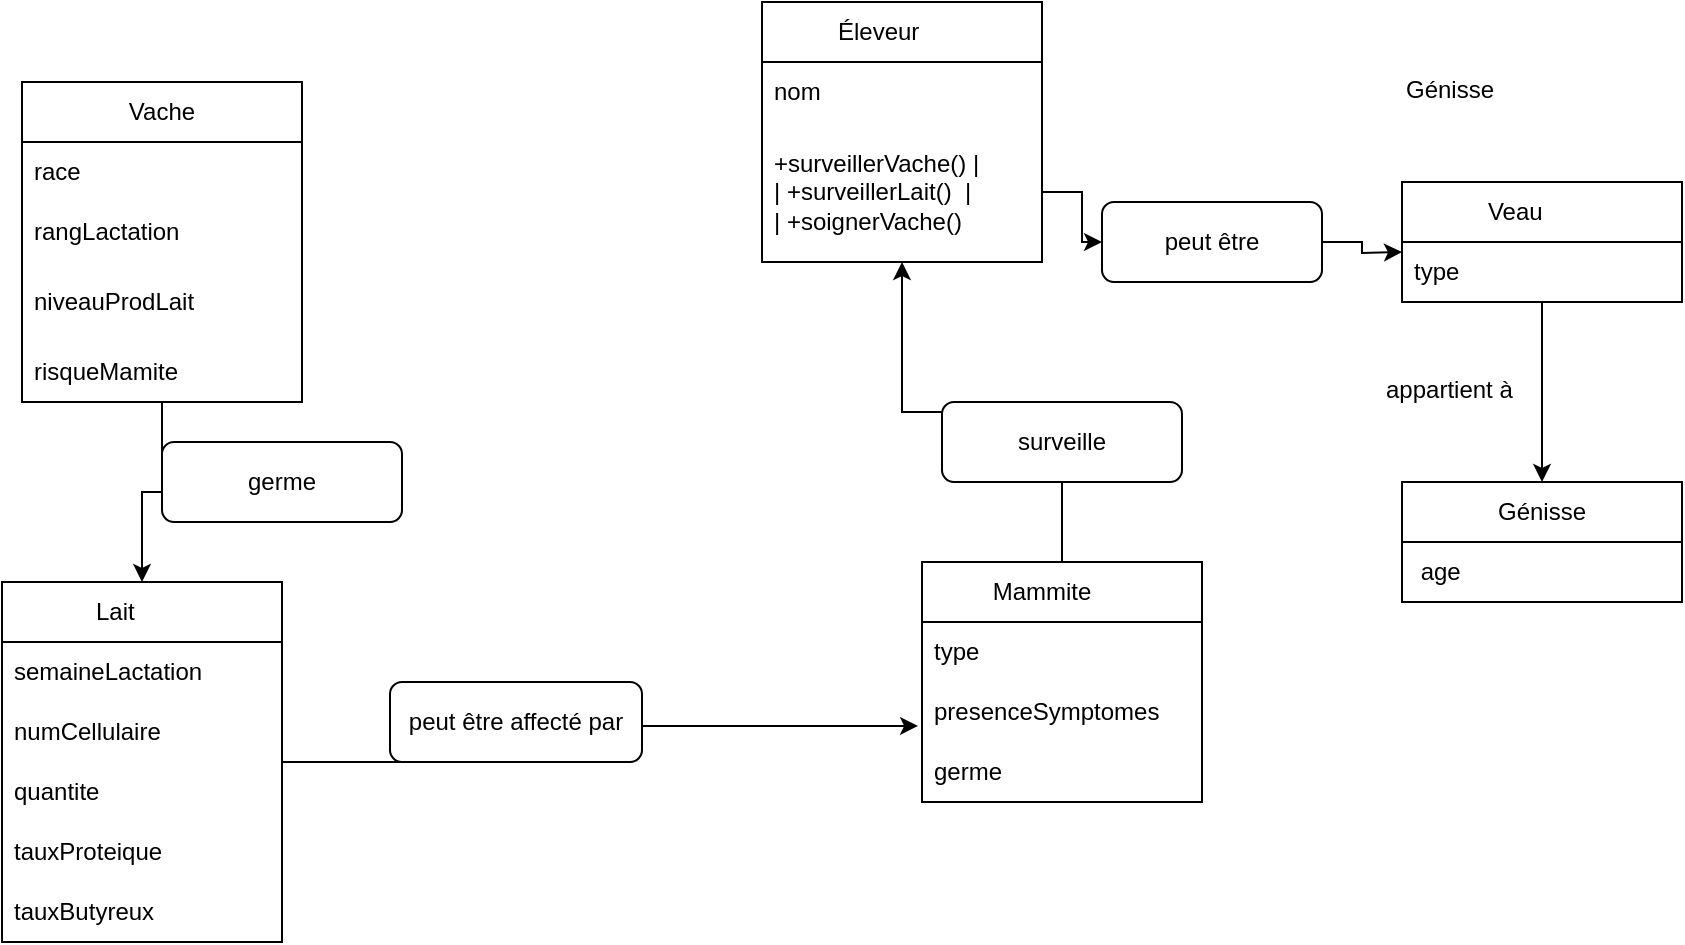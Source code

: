 <mxfile version="24.6.5" type="github">
  <diagram name="Page-1" id="fxIF09uHiyG3X8BWQkWe">
    <mxGraphModel dx="880" dy="469" grid="1" gridSize="10" guides="1" tooltips="1" connect="1" arrows="1" fold="1" page="1" pageScale="1" pageWidth="827" pageHeight="1169" math="0" shadow="0">
      <root>
        <mxCell id="0" />
        <mxCell id="1" parent="0" />
        <mxCell id="QW2y1-o9D00Q1jOCNm4x-34" style="edgeStyle=orthogonalEdgeStyle;rounded=0;orthogonalLoop=1;jettySize=auto;html=1;entryX=0.5;entryY=1;entryDx=0;entryDy=0;" edge="1" parent="1" source="QW2y1-o9D00Q1jOCNm4x-2" target="QW2y1-o9D00Q1jOCNm4x-10">
          <mxGeometry relative="1" as="geometry" />
        </mxCell>
        <mxCell id="QW2y1-o9D00Q1jOCNm4x-2" value="Mammite&amp;nbsp;&amp;nbsp;&amp;nbsp;&amp;nbsp;&amp;nbsp;&amp;nbsp; " style="swimlane;fontStyle=0;childLayout=stackLayout;horizontal=1;startSize=30;horizontalStack=0;resizeParent=1;resizeParentMax=0;resizeLast=0;collapsible=1;marginBottom=0;whiteSpace=wrap;html=1;" vertex="1" parent="1">
          <mxGeometry x="620" y="310" width="140" height="120" as="geometry" />
        </mxCell>
        <mxCell id="QW2y1-o9D00Q1jOCNm4x-3" value="type&amp;nbsp;&amp;nbsp;&amp;nbsp;&amp;nbsp;&amp;nbsp;&amp;nbsp;&amp;nbsp;&amp;nbsp;&amp;nbsp;&amp;nbsp;&amp;nbsp;&amp;nbsp; " style="text;strokeColor=none;fillColor=none;align=left;verticalAlign=middle;spacingLeft=4;spacingRight=4;overflow=hidden;points=[[0,0.5],[1,0.5]];portConstraint=eastwest;rotatable=0;whiteSpace=wrap;html=1;" vertex="1" parent="QW2y1-o9D00Q1jOCNm4x-2">
          <mxGeometry y="30" width="140" height="30" as="geometry" />
        </mxCell>
        <mxCell id="QW2y1-o9D00Q1jOCNm4x-4" value="presenceSymptomes" style="text;strokeColor=none;fillColor=none;align=left;verticalAlign=middle;spacingLeft=4;spacingRight=4;overflow=hidden;points=[[0,0.5],[1,0.5]];portConstraint=eastwest;rotatable=0;whiteSpace=wrap;html=1;" vertex="1" parent="QW2y1-o9D00Q1jOCNm4x-2">
          <mxGeometry y="60" width="140" height="30" as="geometry" />
        </mxCell>
        <mxCell id="QW2y1-o9D00Q1jOCNm4x-5" value="germe&amp;nbsp;&amp;nbsp;&amp;nbsp;&amp;nbsp;&amp;nbsp;&amp;nbsp;&amp;nbsp;&amp;nbsp;&amp;nbsp;&amp;nbsp;&amp;nbsp; " style="text;strokeColor=none;fillColor=none;align=left;verticalAlign=middle;spacingLeft=4;spacingRight=4;overflow=hidden;points=[[0,0.5],[1,0.5]];portConstraint=eastwest;rotatable=0;whiteSpace=wrap;html=1;" vertex="1" parent="QW2y1-o9D00Q1jOCNm4x-2">
          <mxGeometry y="90" width="140" height="30" as="geometry" />
        </mxCell>
        <mxCell id="QW2y1-o9D00Q1jOCNm4x-30" style="edgeStyle=orthogonalEdgeStyle;rounded=0;orthogonalLoop=1;jettySize=auto;html=1;entryX=0.5;entryY=0;entryDx=0;entryDy=0;" edge="1" parent="1" source="QW2y1-o9D00Q1jOCNm4x-6" target="QW2y1-o9D00Q1jOCNm4x-14">
          <mxGeometry relative="1" as="geometry" />
        </mxCell>
        <mxCell id="QW2y1-o9D00Q1jOCNm4x-6" value="  Vache " style="swimlane;fontStyle=0;childLayout=stackLayout;horizontal=1;startSize=30;horizontalStack=0;resizeParent=1;resizeParentMax=0;resizeLast=0;collapsible=1;marginBottom=0;whiteSpace=wrap;html=1;" vertex="1" parent="1">
          <mxGeometry x="170" y="70" width="140" height="160" as="geometry">
            <mxRectangle x="170" y="70" width="70" height="30" as="alternateBounds" />
          </mxGeometry>
        </mxCell>
        <mxCell id="QW2y1-o9D00Q1jOCNm4x-7" value="race" style="text;strokeColor=none;fillColor=none;align=left;verticalAlign=middle;spacingLeft=4;spacingRight=4;overflow=hidden;points=[[0,0.5],[1,0.5]];portConstraint=eastwest;rotatable=0;whiteSpace=wrap;html=1;" vertex="1" parent="QW2y1-o9D00Q1jOCNm4x-6">
          <mxGeometry y="30" width="140" height="30" as="geometry" />
        </mxCell>
        <mxCell id="QW2y1-o9D00Q1jOCNm4x-8" value="rangLactation" style="text;strokeColor=none;fillColor=none;align=left;verticalAlign=middle;spacingLeft=4;spacingRight=4;overflow=hidden;points=[[0,0.5],[1,0.5]];portConstraint=eastwest;rotatable=0;whiteSpace=wrap;html=1;" vertex="1" parent="QW2y1-o9D00Q1jOCNm4x-6">
          <mxGeometry y="60" width="140" height="30" as="geometry" />
        </mxCell>
        <mxCell id="QW2y1-o9D00Q1jOCNm4x-9" value="niveauProdLait" style="text;strokeColor=none;fillColor=none;align=left;verticalAlign=middle;spacingLeft=4;spacingRight=4;overflow=hidden;points=[[0,0.5],[1,0.5]];portConstraint=eastwest;rotatable=0;whiteSpace=wrap;html=1;" vertex="1" parent="QW2y1-o9D00Q1jOCNm4x-6">
          <mxGeometry y="90" width="140" height="40" as="geometry" />
        </mxCell>
        <mxCell id="QW2y1-o9D00Q1jOCNm4x-20" value="risqueMamite" style="text;strokeColor=none;fillColor=none;align=left;verticalAlign=middle;spacingLeft=4;spacingRight=4;overflow=hidden;points=[[0,0.5],[1,0.5]];portConstraint=eastwest;rotatable=0;whiteSpace=wrap;html=1;" vertex="1" parent="QW2y1-o9D00Q1jOCNm4x-6">
          <mxGeometry y="130" width="140" height="30" as="geometry" />
        </mxCell>
        <mxCell id="QW2y1-o9D00Q1jOCNm4x-10" value="Éleveur&amp;nbsp;&amp;nbsp;&amp;nbsp;&amp;nbsp;&amp;nbsp;&amp;nbsp;&amp;nbsp; " style="swimlane;fontStyle=0;childLayout=stackLayout;horizontal=1;startSize=30;horizontalStack=0;resizeParent=1;resizeParentMax=0;resizeLast=0;collapsible=1;marginBottom=0;whiteSpace=wrap;html=1;" vertex="1" parent="1">
          <mxGeometry x="540" y="30" width="140" height="130" as="geometry" />
        </mxCell>
        <mxCell id="QW2y1-o9D00Q1jOCNm4x-11" value="nom" style="text;strokeColor=none;fillColor=none;align=left;verticalAlign=middle;spacingLeft=4;spacingRight=4;overflow=hidden;points=[[0,0.5],[1,0.5]];portConstraint=eastwest;rotatable=0;whiteSpace=wrap;html=1;" vertex="1" parent="QW2y1-o9D00Q1jOCNm4x-10">
          <mxGeometry y="30" width="140" height="30" as="geometry" />
        </mxCell>
        <mxCell id="QW2y1-o9D00Q1jOCNm4x-13" value="+surveillerVache() |&lt;br&gt;| +surveillerLait()&amp;nbsp; |&lt;br&gt;| +soignerVache() " style="text;strokeColor=none;fillColor=none;align=left;verticalAlign=middle;spacingLeft=4;spacingRight=4;overflow=hidden;points=[[0,0.5],[1,0.5]];portConstraint=eastwest;rotatable=0;whiteSpace=wrap;html=1;" vertex="1" parent="QW2y1-o9D00Q1jOCNm4x-10">
          <mxGeometry y="60" width="140" height="70" as="geometry" />
        </mxCell>
        <mxCell id="QW2y1-o9D00Q1jOCNm4x-32" style="edgeStyle=orthogonalEdgeStyle;rounded=0;orthogonalLoop=1;jettySize=auto;html=1;entryX=-0.014;entryY=0.733;entryDx=0;entryDy=0;entryPerimeter=0;" edge="1" parent="1" source="QW2y1-o9D00Q1jOCNm4x-14" target="QW2y1-o9D00Q1jOCNm4x-4">
          <mxGeometry relative="1" as="geometry">
            <mxPoint x="600" y="390" as="targetPoint" />
          </mxGeometry>
        </mxCell>
        <mxCell id="QW2y1-o9D00Q1jOCNm4x-14" value="Lait&amp;nbsp;&amp;nbsp;&amp;nbsp;&amp;nbsp;&amp;nbsp;&amp;nbsp;&amp;nbsp;&amp;nbsp; " style="swimlane;fontStyle=0;childLayout=stackLayout;horizontal=1;startSize=30;horizontalStack=0;resizeParent=1;resizeParentMax=0;resizeLast=0;collapsible=1;marginBottom=0;whiteSpace=wrap;html=1;" vertex="1" parent="1">
          <mxGeometry x="160" y="320" width="140" height="180" as="geometry" />
        </mxCell>
        <mxCell id="QW2y1-o9D00Q1jOCNm4x-15" value="semaineLactation" style="text;strokeColor=none;fillColor=none;align=left;verticalAlign=middle;spacingLeft=4;spacingRight=4;overflow=hidden;points=[[0,0.5],[1,0.5]];portConstraint=eastwest;rotatable=0;whiteSpace=wrap;html=1;" vertex="1" parent="QW2y1-o9D00Q1jOCNm4x-14">
          <mxGeometry y="30" width="140" height="30" as="geometry" />
        </mxCell>
        <mxCell id="QW2y1-o9D00Q1jOCNm4x-16" value="numCellulaire&amp;nbsp;&amp;nbsp;&amp;nbsp; " style="text;strokeColor=none;fillColor=none;align=left;verticalAlign=middle;spacingLeft=4;spacingRight=4;overflow=hidden;points=[[0,0.5],[1,0.5]];portConstraint=eastwest;rotatable=0;whiteSpace=wrap;html=1;" vertex="1" parent="QW2y1-o9D00Q1jOCNm4x-14">
          <mxGeometry y="60" width="140" height="30" as="geometry" />
        </mxCell>
        <mxCell id="QW2y1-o9D00Q1jOCNm4x-17" value="quantite&amp;nbsp;&amp;nbsp;&amp;nbsp;&amp;nbsp;&amp;nbsp;&amp;nbsp;&amp;nbsp;&amp;nbsp; " style="text;strokeColor=none;fillColor=none;align=left;verticalAlign=middle;spacingLeft=4;spacingRight=4;overflow=hidden;points=[[0,0.5],[1,0.5]];portConstraint=eastwest;rotatable=0;whiteSpace=wrap;html=1;" vertex="1" parent="QW2y1-o9D00Q1jOCNm4x-14">
          <mxGeometry y="90" width="140" height="30" as="geometry" />
        </mxCell>
        <mxCell id="QW2y1-o9D00Q1jOCNm4x-28" value="tauxProteique&amp;nbsp;&amp;nbsp;&amp;nbsp; " style="text;strokeColor=none;fillColor=none;align=left;verticalAlign=middle;spacingLeft=4;spacingRight=4;overflow=hidden;points=[[0,0.5],[1,0.5]];portConstraint=eastwest;rotatable=0;whiteSpace=wrap;html=1;" vertex="1" parent="QW2y1-o9D00Q1jOCNm4x-14">
          <mxGeometry y="120" width="140" height="30" as="geometry" />
        </mxCell>
        <mxCell id="QW2y1-o9D00Q1jOCNm4x-29" value="tauxButyreux&amp;nbsp;&amp;nbsp;&amp;nbsp;&amp;nbsp; " style="text;strokeColor=none;fillColor=none;align=left;verticalAlign=middle;spacingLeft=4;spacingRight=4;overflow=hidden;points=[[0,0.5],[1,0.5]];portConstraint=eastwest;rotatable=0;whiteSpace=wrap;html=1;" vertex="1" parent="QW2y1-o9D00Q1jOCNm4x-14">
          <mxGeometry y="150" width="140" height="30" as="geometry" />
        </mxCell>
        <mxCell id="QW2y1-o9D00Q1jOCNm4x-31" value="germe" style="rounded=1;whiteSpace=wrap;html=1;" vertex="1" parent="1">
          <mxGeometry x="240" y="250" width="120" height="40" as="geometry" />
        </mxCell>
        <mxCell id="QW2y1-o9D00Q1jOCNm4x-33" value="peut être affecté par" style="rounded=1;whiteSpace=wrap;html=1;" vertex="1" parent="1">
          <mxGeometry x="354" y="370" width="126" height="40" as="geometry" />
        </mxCell>
        <mxCell id="QW2y1-o9D00Q1jOCNm4x-35" value="surveille" style="rounded=1;whiteSpace=wrap;html=1;" vertex="1" parent="1">
          <mxGeometry x="630" y="230" width="120" height="40" as="geometry" />
        </mxCell>
        <mxCell id="QW2y1-o9D00Q1jOCNm4x-51" style="edgeStyle=orthogonalEdgeStyle;rounded=0;orthogonalLoop=1;jettySize=auto;html=1;entryX=0.5;entryY=0;entryDx=0;entryDy=0;" edge="1" parent="1" source="QW2y1-o9D00Q1jOCNm4x-40" target="QW2y1-o9D00Q1jOCNm4x-48">
          <mxGeometry relative="1" as="geometry" />
        </mxCell>
        <mxCell id="QW2y1-o9D00Q1jOCNm4x-40" value="Veau&amp;nbsp;&amp;nbsp;&amp;nbsp;&amp;nbsp;&amp;nbsp;&amp;nbsp;&amp;nbsp;&amp;nbsp; " style="swimlane;fontStyle=0;childLayout=stackLayout;horizontal=1;startSize=30;horizontalStack=0;resizeParent=1;resizeParentMax=0;resizeLast=0;collapsible=1;marginBottom=0;whiteSpace=wrap;html=1;" vertex="1" parent="1">
          <mxGeometry x="860" y="120" width="140" height="60" as="geometry" />
        </mxCell>
        <mxCell id="QW2y1-o9D00Q1jOCNm4x-41" value="type&amp;nbsp;&amp;nbsp;&amp;nbsp;&amp;nbsp;&amp;nbsp;&amp;nbsp;&amp;nbsp;&amp;nbsp;&amp;nbsp;&amp;nbsp;&amp;nbsp;&amp;nbsp; " style="text;strokeColor=none;fillColor=none;align=left;verticalAlign=middle;spacingLeft=4;spacingRight=4;overflow=hidden;points=[[0,0.5],[1,0.5]];portConstraint=eastwest;rotatable=0;whiteSpace=wrap;html=1;" vertex="1" parent="QW2y1-o9D00Q1jOCNm4x-40">
          <mxGeometry y="30" width="140" height="30" as="geometry" />
        </mxCell>
        <mxCell id="QW2y1-o9D00Q1jOCNm4x-46" value="" style="edgeStyle=orthogonalEdgeStyle;rounded=0;orthogonalLoop=1;jettySize=auto;html=1;" edge="1" parent="1" source="QW2y1-o9D00Q1jOCNm4x-43">
          <mxGeometry relative="1" as="geometry">
            <mxPoint x="860" y="155" as="targetPoint" />
          </mxGeometry>
        </mxCell>
        <mxCell id="QW2y1-o9D00Q1jOCNm4x-43" value="peut être" style="rounded=1;whiteSpace=wrap;html=1;" vertex="1" parent="1">
          <mxGeometry x="710" y="130" width="110" height="40" as="geometry" />
        </mxCell>
        <mxCell id="QW2y1-o9D00Q1jOCNm4x-45" style="edgeStyle=orthogonalEdgeStyle;rounded=0;orthogonalLoop=1;jettySize=auto;html=1;" edge="1" parent="1" source="QW2y1-o9D00Q1jOCNm4x-13" target="QW2y1-o9D00Q1jOCNm4x-43">
          <mxGeometry relative="1" as="geometry" />
        </mxCell>
        <mxCell id="QW2y1-o9D00Q1jOCNm4x-47" value="Génisse" style="text;whiteSpace=wrap;" vertex="1" parent="1">
          <mxGeometry x="860" y="60" width="80" height="40" as="geometry" />
        </mxCell>
        <mxCell id="QW2y1-o9D00Q1jOCNm4x-48" value="Génisse" style="swimlane;fontStyle=0;childLayout=stackLayout;horizontal=1;startSize=30;horizontalStack=0;resizeParent=1;resizeParentMax=0;resizeLast=0;collapsible=1;marginBottom=0;whiteSpace=wrap;html=1;" vertex="1" parent="1">
          <mxGeometry x="860" y="270" width="140" height="60" as="geometry" />
        </mxCell>
        <mxCell id="QW2y1-o9D00Q1jOCNm4x-49" value="&amp;nbsp;age&amp;nbsp;&amp;nbsp; " style="text;strokeColor=none;fillColor=none;align=left;verticalAlign=middle;spacingLeft=4;spacingRight=4;overflow=hidden;points=[[0,0.5],[1,0.5]];portConstraint=eastwest;rotatable=0;whiteSpace=wrap;html=1;" vertex="1" parent="QW2y1-o9D00Q1jOCNm4x-48">
          <mxGeometry y="30" width="140" height="30" as="geometry" />
        </mxCell>
        <mxCell id="QW2y1-o9D00Q1jOCNm4x-52" value="appartient à" style="text;whiteSpace=wrap;" vertex="1" parent="1">
          <mxGeometry x="850" y="210" width="100" height="40" as="geometry" />
        </mxCell>
      </root>
    </mxGraphModel>
  </diagram>
</mxfile>

